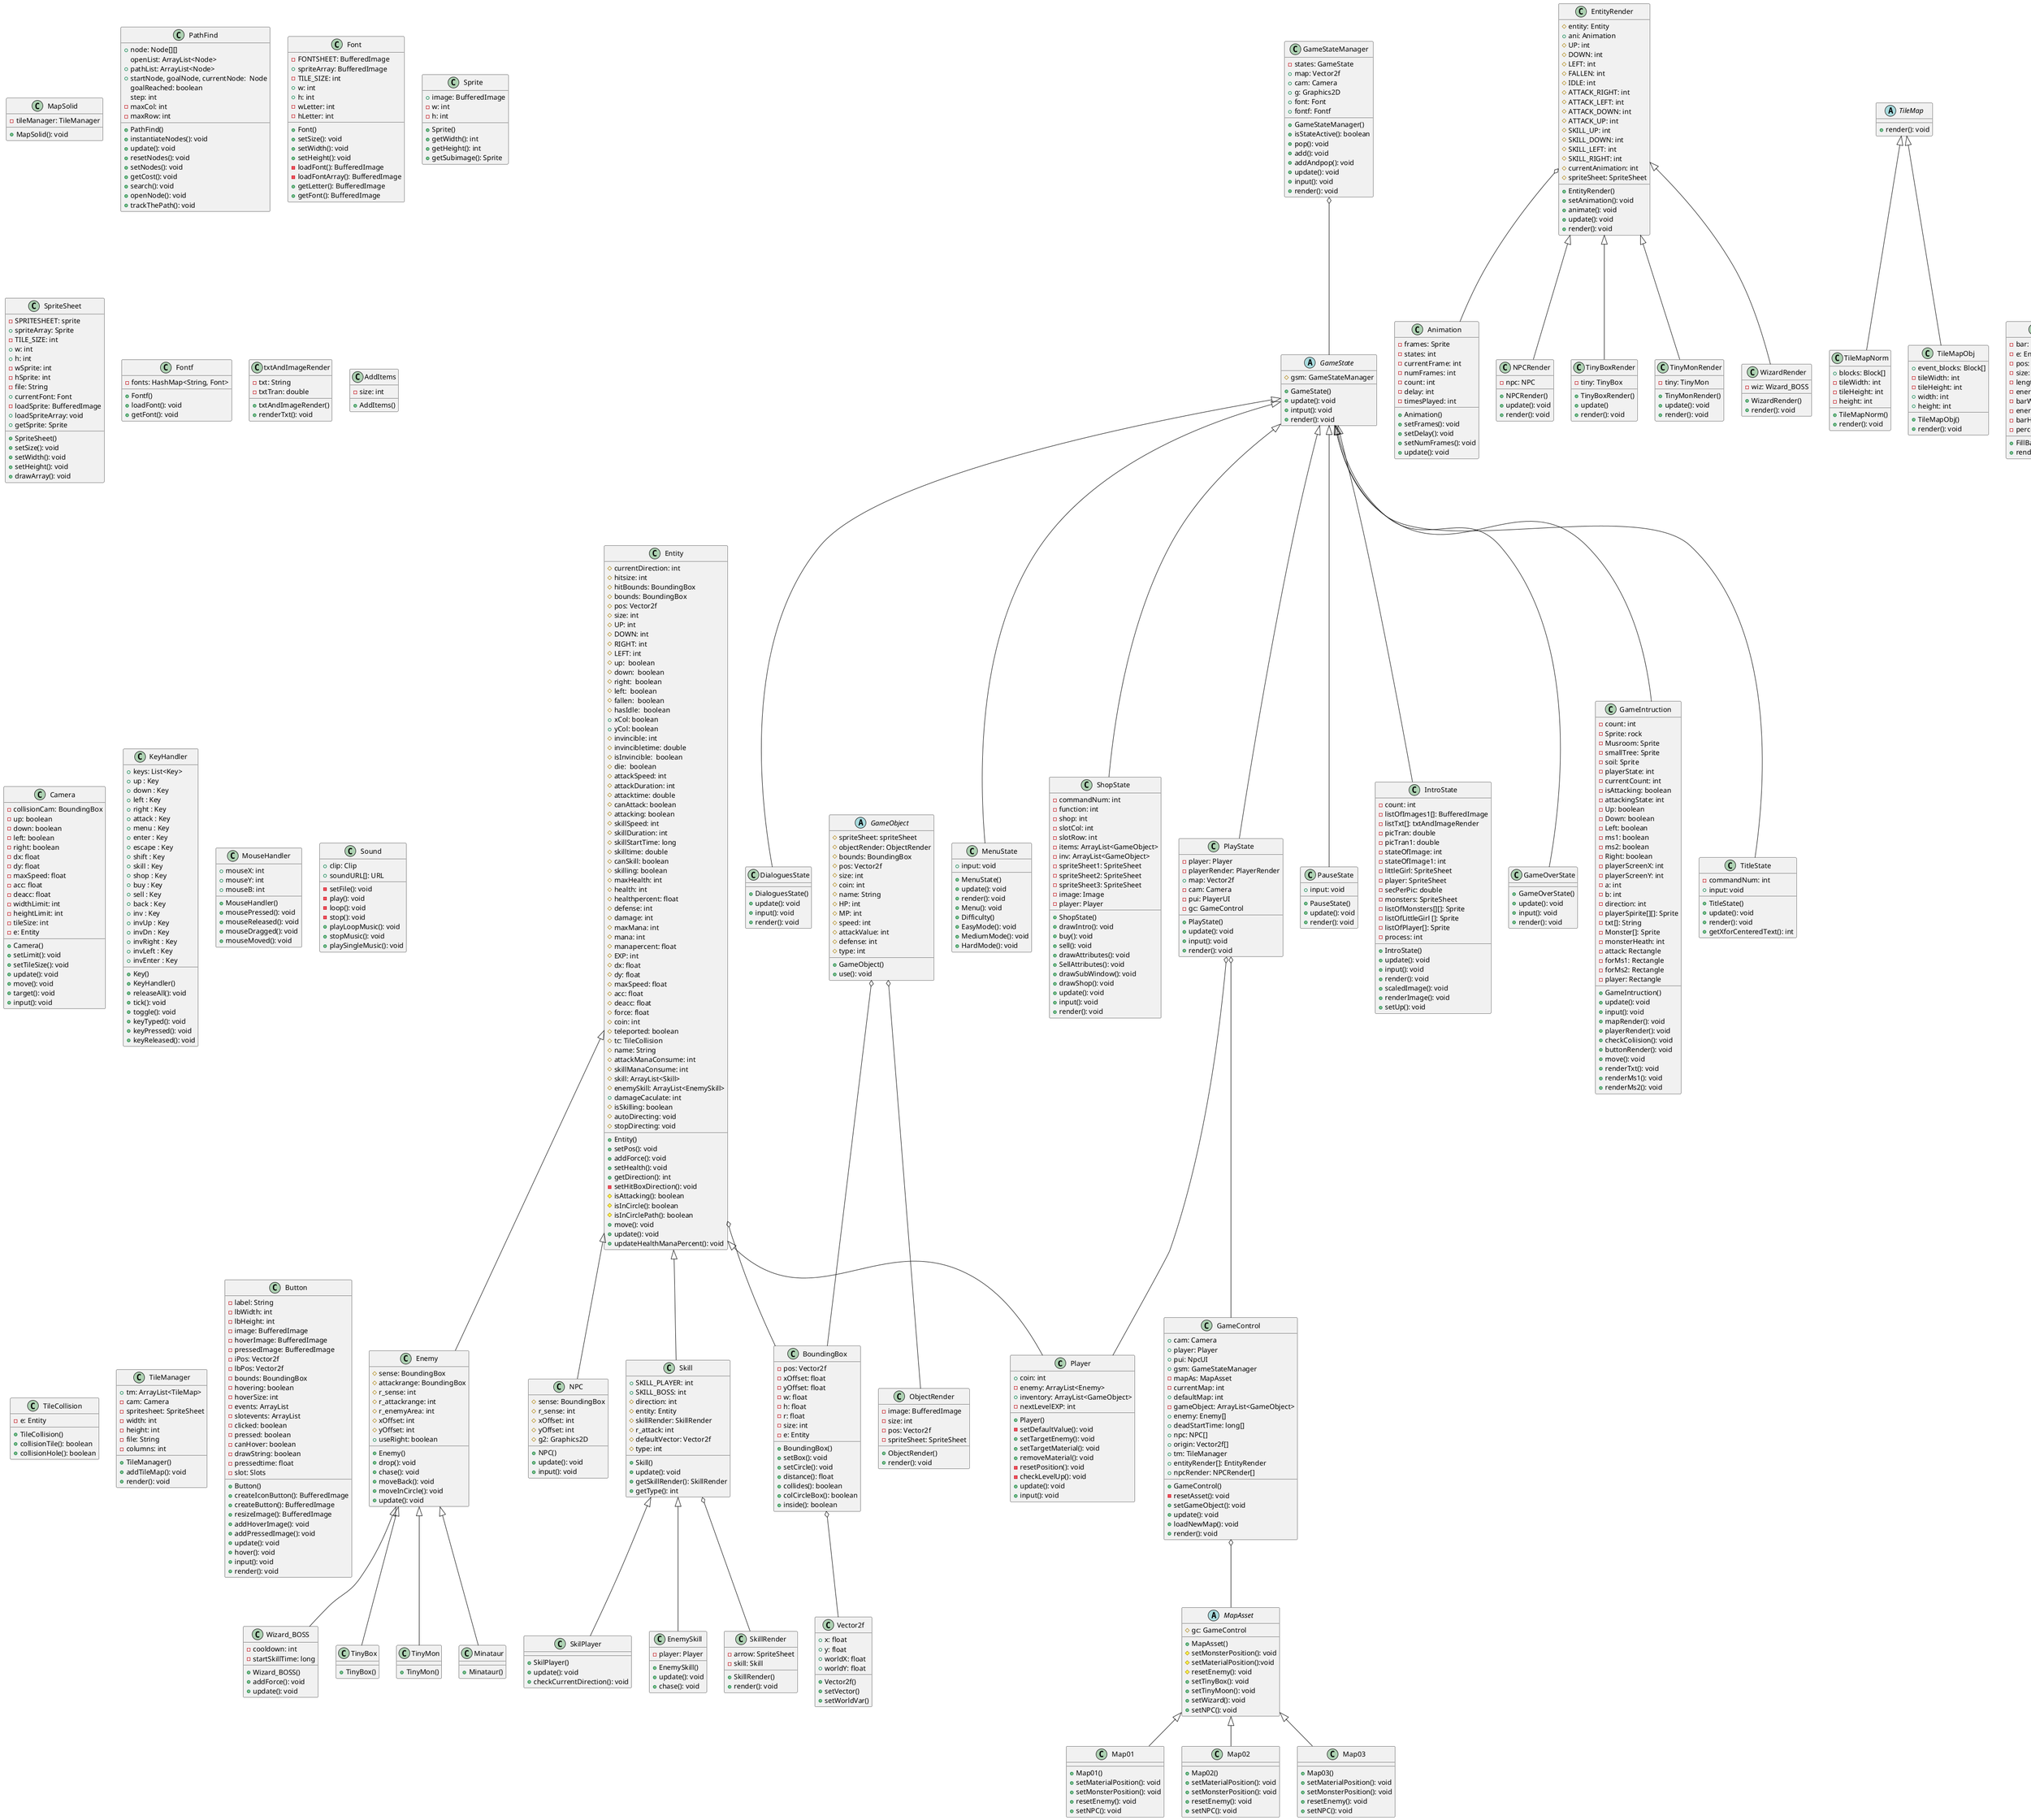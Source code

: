 @startuml
    class Player extends Entity{
        + coin: int
        - enemy: ArrayList<Enemy>
        + inventory: ArrayList<GameObject>
        - nextLevelEXP: int

        + Player()
        - setDefaultValue(): void
        + setTargetEnemy(): void
        + setTargetMaterial(): void
        + removeMaterial(): void
        - resetPosition(): void
        - checkLevelUp(): void
        + update(): void
        + input(): void 
    }
    class Entity{
        # currentDirection: int
        # hitsize: int
        # hitBounds: BoundingBox
        # bounds: BoundingBox
        # pos: Vector2f
        # size: int
        # UP: int
        # DOWN: int
        # RIGHT: int
        # LEFT: int
        # up:  boolean
        # down:  boolean
        # right:  boolean
        # left:  boolean
        # fallen:  boolean
        # hasIdle:  boolean
        + xCol: boolean
        + yCol: boolean
        # invincible: int
        # invincibletime: double
        # isInvincible:  boolean
        # die:  boolean
        # attackSpeed: int
        # attackDuration: int
        # attacktime: double
        # canAttack: boolean
        # attacking: boolean
        # skillSpeed: int
        # skillDuration: int
        # skillStartTime: long
        # skilltime: double
        # canSkill: boolean
        # skilling: boolean
        # maxHealth: int
        # health: int
        # healthpercent: float
        # defense: int
        # damage: int
        # maxMana: int
        # mana: int
        # manapercent: float
        # EXP: int
        # dx: float
        # dy: float
        # maxSpeed: float
        # acc: float
        # deacc: float
        # force: float
        # coin: int
        # teleported: boolean
        # tc: TileCollision
        # name: String
        # attackManaConsume: int
        # skillManaConsume: int
        # skill: ArrayList<Skill>
        # enemySkill: ArrayList<EnemySkill> 
        + Entity()
        + setPos(): void
        + addForce(): void
        + setHealth(): void
        + damageCaculate: int
        + getDirection(): int
        - setHitBoxDirection(): void
        # isAttacking(): boolean
        # isSkilling: boolean
        #  isInCircle(): boolean
        #  isInCirclePath(): boolean
        + move(): void
        # autoDirecting: void
        # stopDirecting: void
        + update(): void
        + updateHealthManaPercent(): void
    }
    '-------------object-----------
    abstract class GameObject{
        # spriteSheet: spriteSheet
        # objectRender: ObjectRender
        # bounds: BoundingBox
        # pos: Vector2f
        # size: int
        # coin: int
        # name: String
        # HP: int
        # MP: int
        # speed: int
        # attackValue: int
        # defense: int
        # type: int
        + GameObject()
        + use(): void
    }
    '-------------ai-------------------
    class MapSolid{
        - tileManager: TileManager
        + MapSolid(): void
    } 
    class PathFind{
        + node: Node[][] 
         openList: ArrayList<Node>
        +  pathList: ArrayList<Node>
        + startNode, goalNode, currentNode:  Node
        goalReached: boolean
        step: int
        - maxCol: int
        - maxRow: int
        + PathFind()
        + instantiateNodes(): void
        + update(): void
        + resetNodes(): void
        + setNodes(): void
        + getCost(): void
        + search(): void
        + openNode(): void
        + trackThePath(): void
    }
    '-----------------enemy----------------
    class Enemy extends Entity{
        # sense: BoundingBox
        # attackrange: BoundingBox
        # r_sense: int
        # r_attackrange: int
        # r_enemyArea: int
        # xOffset: int
        # yOffset: int
        + useRight: boolean
        + Enemy()
        + drop(): void
        + chase(): void
        + moveBack(): void
        + moveInCircle(): void
        + update(): void
    }
    class TinyBox extends Enemy{
        + TinyBox()
    }
    class TinyMon extends Enemy{
        + TinyMon()
    }
    class Minataur extends Enemy{
        + Minataur()
    }
    class Wizard_BOSS extends Enemy{
        - cooldown: int
        - startSkillTime: long
        + Wizard_BOSS()
        + addForce(): void
        + update(): void
    }
    '--------------npc------------
    class NPC extends Entity{
        # sense: BoundingBox
        # r_sense: int
        # xOffset: int
        # yOffset: int
        # g2: Graphics2D
        + NPC()
        + update(): void
        + input(): void
    }
    '---------------skill-----------
    class Skill extends Entity{
        + SKILL_PLAYER: int
        + SKILL_BOSS: int
        # direction: int
        # entity: Entity
        # skillRender: SkillRender
        # r_attack: int
        # defaultVector: Vector2f
        # type: int
        + Skill()
        + update(): void
        + getSkillRender(): SkillRender
        + getType(): int
    }
    class SkilPlayer extends Skill{
        + SkilPlayer()
        + update(): void
        + checkCurrentDirection(): void
    }
    class EnemySkill extends Skill{
        - player: Player
        + EnemySkill()
        + update(): void
        + chase(): void
    }
    '-------------graphics-------------
    class Animation{
        - frames: Sprite
        - states: int
        - currentFrame: int
        - numFrames: int
        - count: int
        - delay: int
        - timesPlayed: int
        + Animation()
        + setFrames(): void
        + setDelay(): void
        + setNumFrames(): void
        + update(): void
    }
    class Font{
        - FONTSHEET: BufferedImage
        + spriteArray: BufferedImage
        - TILE_SIZE: int
        + w: int
        + h: int
        - wLetter: int
        - hLetter: int
        + Font()
        + setSize(): void
        + setWidth(): void
        + setHeight(): void
        - loadFont(): BufferedImage
        - loadFontArray(): BufferedImage
        + getLetter(): BufferedImage
        + getFont(): BufferedImage
    }
    class Sprite{
        + image: BufferedImage
        - w: int
        - h: int
        + Sprite()
        + getWidth(): int
        + getHeight(): int
        + getSubimage(): Sprite
    }
    class SpriteSheet{
        - SPRITESHEET: sprite
        + spriteArray: Sprite
        - TILE_SIZE: int
        + w: int
        + h: int
        - wSprite: int
        - hSprite: int
        - file: String
        + currentFont: Font
        + SpriteSheet()
        + setSize(): void
        + setWidth(): void
        + setHeight(): void
        - loadSprite: BufferedImage
        + loadSpriteArray: void
        + getSprite: Sprite
        + drawArray(): void
    }
    class Fontf{
        - fonts: HashMap<String, Font>
        + Fontf()
        + loadFont(): void
        + getFont(): void
    }
    '-------------math---------------
    class BoundingBox {
        - pos: Vector2f
        - xOffset: float
        - yOffset: float
        - w: float
        - h: float
        - r: float
        - size: int
        - e: Entity
        + BoundingBox()
        + setBox(): void
        + setCircle(): void
        + distance(): float
        + collides(): boolean
        + colCircleBox(): boolean
        + inside(): boolean
    }
    class Vector2f{
        + x: float
        + y: float
        + worldX: float
        + worldY: float
        + Vector2f()
        + setVector()
        + setWorldVar()
    }

    '-----------------render-------------
    class EntityRender{
        # entity: Entity
        + ani: Animation
        # UP: int
        # DOWN: int
        # LEFT: int
        # FALLEN: int
        # IDLE: int
        # ATTACK_RIGHT: int
        # ATTACK_LEFT: int
        # ATTACK_DOWN: int
        # ATTACK_UP: int
        # SKILL_UP: int
        # SKILL_DOWN: int
        # SKILL_LEFT: int
        # SKILL_RIGHT: int
        # currentAnimation: int
        # spriteSheet: SpriteSheet
        + EntityRender()
        + setAnimation(): void
        + animate(): void
        + update(): void
        + render(): void
    }
    class NPCRender extends EntityRender{
        - npc: NPC
        + NPCRender()
        + update(): void
        + render(): void
    }
    class ObjectRender{
        - image: BufferedImage
        - size: int
        - pos: Vector2f
        - spriteSheet: SpriteSheet
        + ObjectRender()
        + render(): void
    }
    class SkillRender{
        - arrow: SpriteSheet
        - skill: Skill
        + SkillRender()
        + render(): void
    }
    class TinyBoxRender extends EntityRender{
        - tiny: TinyBox
        + TinyBoxRender()
        + update()
        + render(): void
    }
    class TinyMonRender extends EntityRender{
        - tiny: TinyMon
        + TinyMonRender()
        + update(): void
        + render(): void
    }
    class txtAndImageRender{
        - txt: String
        - txtTran: double
        + txtAndImageRender()
        + renderTxt(): void
    }
    class WizardRender extends EntityRender{
        - wiz: Wizard_BOSS
        + WizardRender()
        + render(): void
    }
    '--------------states------------
    class DialoguesState extends GameState{
        + DialoguesState()
        + update(): void
        + input(): void
        + render(): void
    }
    abstract class GameState{
        # gsm: GameStateManager
        + GameState()
        + update(): void
        + intput(): void
        + render(): void
    }
    class GameStateManager{
        - states: GameState
        + map: Vector2f
        + cam: Camera
        + g: Graphics2D
        + font: Font
        + fontf: Fontf
        + GameStateManager()
        + isStateActive(): boolean
        + pop(): void
        + add(): void
        + addAndpop(): void
        + update(): void
        + input(): void
        + render(): void
    }
    class MenuState extends GameState {
        + MenuState()
        + update(): void
        + input: void
        + render(): void
        + Menu(): void
        + Difficulty()
        + EasyMode(): void
        + MediumMode(): void
        + HardMode(): void
    }
    class PauseState extends GameState {
        + PauseState()
        + update(): void
        + input: void
        + render(): void
    }
    class TitleState extends GameState{
        - commandNum: int
        + TitleState()
        + update(): void
        + input: void
        + render(): void
        + getXforCenteredText(): int
    }
    class PlayState extends GameState{
        - player: Player
        - playerRender: PlayerRender
        + map: Vector2f
        - cam: Camera
        - pui: PlayerUI
        - gc: GameControl
        + PlayState()
        + update(): void
        + input(): void
        + render(): void
    }
    class ShopState extends GameState{
        - commandNum: int
        - function: int
        - shop: int
        - slotCol: int
        - slotRow: int
        - items: ArrayList<GameObject> 
        - inv: ArrayList<GameObject> 
        - spriteSheet1: SpriteSheet
        - spriteSheet2: SpriteSheet
        - spriteSheet3: SpriteSheet
        - image: Image
        - player: Player
        + ShopState()
        + drawIntro(): void
        + buy(): void
        + sell(): void
        + drawAttributes(): void
        + SellAttributes(): void
        + drawSubWindow(): void
        + drawShop(): void
        + update(): void
        + input(): void
        + render(): void
    }
    class GameOverState extends GameState {
        + GameOverState()
        + update(): void
        + input(): void
        + render(): void
    }
    class GameIntruction extends GameState{
        - count: int
        - Sprite: rock
        - Musroom: Sprite
        - smallTree: Sprite
        - soil: Sprite
        - playerState: int
        - currentCount: int
        - isAttacking: boolean
        - attackingState: int
        - Up: boolean
        - Down: boolean
        - Left: boolean
        - ms1: boolean
        - ms2: boolean
        - Right: boolean
        - playerScreenX: int
        - playerScreenY: int
        - a: int
        - b: int
        - direction: int
        - playerSpirite[][]: Sprite
        - txt[]: String
        - Monster[]: Sprite
        - monsterHeath: int
        - attack: Rectangle
        - forMs1: Rectangle
        - forMs2: Rectangle
        - player: Rectangle
        + GameIntruction()
        + update(): void
        + input(): void
        + mapRender(): void
        + playerRender(): void
        + checkColiision(): void
        + buttonRender(): void
        + move(): void
        + renderTxt(): void
        + renderMs1(): void
        + renderMs2(): void
    } 
    class IntroState extends GameState{
        - count: int
        - listOfImages1[]: BufferedImage
        - listTxt[]: txtAndImageRender
        - picTran: double
        - picTran1: double
        - stateOfImage: int
        - stateOfImage1: int
        - littleGirl: SpriteSheet
        - player: SpriteSheet
        - secPerPic: double
        - monsters: SpriteSheet
        - listOfMonsters[][]: Sprite
        - listOfLittleGirl []: Sprite
        - listOfPlayer[]: Sprite
        - process: int
        + IntroState()
        + update(): void
        + input(): void
        + render(): void
        + scaledImage(): void
        + renderImage(): void
        + setUp(): void
    }
    ' -----------data------------
    class GameControl{
        + cam: Camera
        + player: Player
        + pui: NpcUI
        + gsm: GameStateManager
        - mapAs: MapAsset
        - currentMap: int
        + defaultMap: int
        - gameObject: ArrayList<GameObject>
        + enemy: Enemy[]
        + deadStartTime: long[]
        + npc: NPC[]
        + origin: Vector2f[]
        + tm: TileManager
        + entityRender[]: EntityRender
        + npcRender: NPCRender[]
        + GameControl()
        - resetAsset(): void
        + setGameObject(): void
        + update(): void
        + loadNewMap(): void
        + render(): void
    }
    abstract class MapAsset{
        # gc: GameControl
        + MapAsset()
        # setMonsterPosition(): void
        # setMaterialPosition():void
        # resetEnemy(): void
        + setTinyBox(): void
        + setTinyMoon(): void
        + setWizard(): void
        + setNPC(): void
    }
    class Map01 extends MapAsset {
        + Map01()
        + setMaterialPosition(): void
        + setMonsterPosition(): void
        + resetEnemy(): void
        + setNPC(): void
    }
    class Map02 extends MapAsset {
        + Map02()
        + setMaterialPosition(): void
        + setMonsterPosition(): void
        + resetEnemy(): void
        + setNPC(): void
    }
    class Map03 extends MapAsset {
        + Map03()
        + setMaterialPosition(): void
        + setMonsterPosition(): void
        + resetEnemy(): void
        + setNPC(): void
    }
    class AddItems{
        - size: int
        + AddItems()
    }
    ' ------------util--------------

    class Camera{
        - collisionCam: BoundingBox
        - up: boolean
        - down: boolean
        - left: boolean
        - right: boolean
        - dx: float
        - dy: float
        - maxSpeed: float
        - acc: float
        - deacc: float
        - widthLimit: int
        - heightLimit: int
        - tileSize: int
        - e: Entity
        + Camera()
        + setLimit(): void
        + setTileSize(): void
        + update(): void
        + move(): void
        + target(): void
        + input(): void
    }
    class KeyHandler{
        + keys: List<Key>
        + up : Key
        + down : Key
        + left : Key
        + right : Key
        + attack : Key
        + menu : Key
        + enter : Key
        + escape : Key
        + shift : Key
        + skill : Key
        + shop : Key
        + buy : Key
        + sell : Key
        + back : Key
        + inv : Key
        + invUp : Key
        + invDn : Key
        + invRight : Key
        + invLeft : Key
        + invEnter : Key
        + Key()
        + KeyHandler()
        + releaseAll(): void
        + tick(): void
        + toggle(): void
        + keyTyped(): void
        + keyPressed(): void
        + keyReleased(): void
    }
    class MouseHandler{
        + mouseX: int
        + mouseY: int
        + mouseB: int
        + MouseHandler()
        + mousePressed(): void
        + mouseReleased(): void
        + mouseDragged(): void
        + mouseMoved(): void
    }
    class Sound{
        + clip: Clip
        + soundURL[]: URL
        - setFile(): void
        - play(): void
        - loop(): void
        - stop(): void
        + playLoopMusic(): void
        + stopMusic(): void
        + playSingleMusic(): void
    }
    class TileCollision{
        - e: Entity
        + TileCollision()
        + collisionTile(): boolean
        + collisionHole(): boolean
    }
    '-------------tile--------------
    class TileManager {
        + tm: ArrayList<TileMap>
        - cam: Camera
        - spritesheet: SpriteSheet
        - width: int
        - height: int
        - file: String
        - columns: int
        + TileManager()
        + addTileMap(): void
        + render(): void
    }
    abstract class TileMap {
        + render(): void
    }
    class TileMapNorm extends TileMap {
        + blocks: Block[] 
        - tileWidth: int
        - tileHeight: int
        - height: int
        + TileMapNorm()
        + render(): void
    }
    class TileMapObj extends TileMap{
        + event_blocks: Block[] 
        - tileWidth: int
        - tileHeight: int
        + width: int
        + height: int
        + TileMapObj()
        + render(): void
    }
    '------------ui----------------
    class Button{
        - label: String
        - lbWidth: int
        - lbHeight: int
        - image: BufferedImage
        - hoverImage: BufferedImage
        - pressedImage: BufferedImage
        - iPos: Vector2f
        - lbPos: Vector2f
        - bounds: BoundingBox
        - hovering: boolean
        - hoverSize: int
        - events: ArrayList
        - slotevents: ArrayList
        - clicked: boolean
        - pressed: boolean
        - canHover: boolean
        - drawString: boolean
        - pressedtime: float
        - slot: Slots
        + Button()
        + createIconButton(): BufferedImage
        + createButton(): BufferedImage
        + resizeImage(): BufferedImage
        + addHoverImage(): void
        + addPressedImage(): void
        + update(): void
        + hover(): void
        + input(): void
        + render(): void
    }
    class FillBars{
        - bar: BufferedImage
        - e: Entity
        - pos: Vector2f
        - size: int
        - length: int
        - energyLength: int
        - barWidthRatio: int
        - energyWidthRatio: int
        - barHeightRatio: int
        - percent: float
        + FillBars()
        + render(): void
    }
    class NpcUI{
        - npc: NPC
        - g2: Graphics2D
        + NpcUI()
        + input(): void
        + render(): void
        + update(): void
    }
    class InventoryUI{
        + shop: int
        + act: int
        - slotCol: int
        - slotRow: int
        - spriteSheet: SpriteSheet
        - image: Image
        - size: int
        - x: int
        - y: int
        - width: int
        - height: int
        - slotXstart: int
        - slotYstart: int
        - slotX: int
        - slotY: int
        - cursurWight: int
        - cursurHeight: int
        - p: Player
        + inventory: ArrayList
        + InventoryUI()
        + drawSubWindow(): void
        + drawInv(): void
        + drawAttributes(): void
        + drawInfo(): void
        
    }
    class PlayerUI{
        - healthbar: FillBars
        - manaBar: FillBars
        - inve: InventoryUI
        - p: Player
        + PlayerUI()
        + update(): void
        + input(): void
        + render(): void
    }
    class Slots{
        - pos: Vector2f[]
        - slot: BufferedImage[]
        - childSlots: Slots[]
        - button: Button
        - width: int
        - height: int
        - size: int
        - visibility: boolean
        - showChildren: boolean
        + Slots()
        + showChildren(): void
        + update(): void
        + input(): void
        + render(): void
    }

    GameObject o-- BoundingBox
    Entity o-- BoundingBox
    BoundingBox o-- Vector2f
    GameControl o-- MapAsset
    PlayState o-- GameControl
    PlayState o-- Player
    GameStateManager o-- GameState
    Skill o-- SkillRender
    GameObject o-- ObjectRender
    EntityRender o-- Animation
    PlayerUI o-- NpcUI
    PlayerUI o-- InventoryUI
    PlayerUI o-- Slots
    PlayerUI o-- FillBars
@enduml